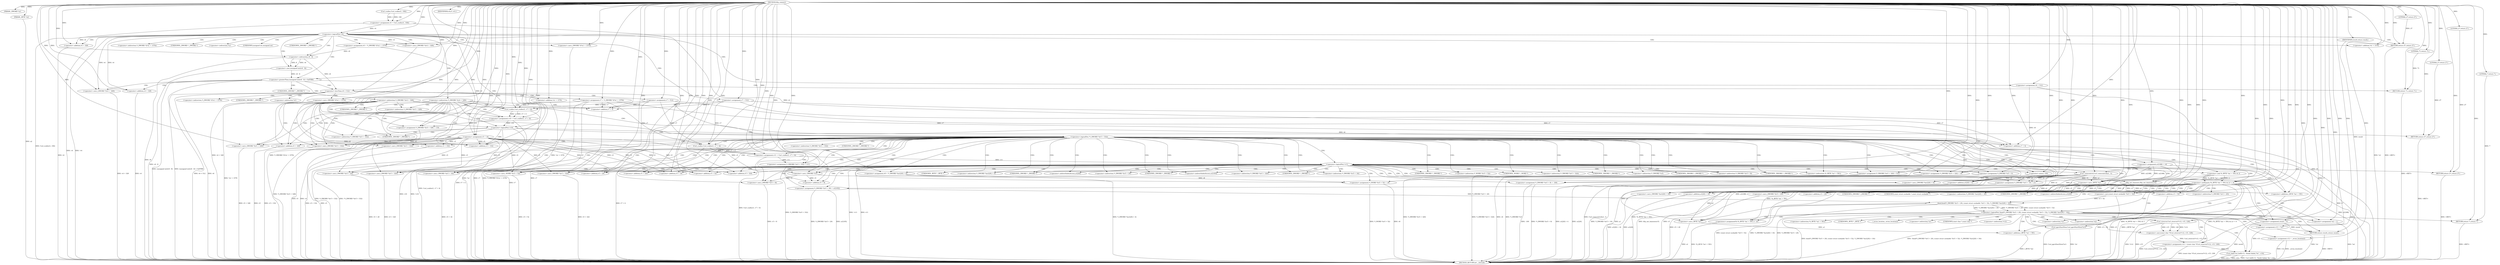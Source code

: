 digraph tftp_connect {  
"1000113" [label = "(METHOD,tftp_connect)" ]
"1000411" [label = "(METHOD_RETURN,int __fastcall)" ]
"1000114" [label = "(PARAM,_DWORD *a1)" ]
"1000115" [label = "(PARAM,_BYTE *a2)" ]
"1000129" [label = "(<operator>.assignment,v4 = Curl_ccalloc(1, 336))" ]
"1000131" [label = "(Curl_ccalloc,Curl_ccalloc(1, 336))" ]
"1000134" [label = "(<operator>.assignment,a1[188] = v4)" ]
"1000140" [label = "(<operator>.logicalNot,!v4)" ]
"1000142" [label = "(RETURN,return 27;,return 27;)" ]
"1000143" [label = "(LITERAL,27,return 27;)" ]
"1000144" [label = "(<operator>.assignment,v5 = v4)" ]
"1000147" [label = "(<operator>.assignment,v6 = *(_DWORD *)(*a1 + 1576))" ]
"1000150" [label = "(<operator>.cast,(_DWORD *)(*a1 + 1576))" ]
"1000152" [label = "(<operator>.addition,*a1 + 1576)" ]
"1000157" [label = "(IDENTIFIER,v6,if ( v6 ))" ]
"1000160" [label = "(<operator>.greaterThan,(unsigned int)(v6 - 8) > 0xFFB0)" ]
"1000161" [label = "(<operator>.cast,(unsigned int)(v6 - 8))" ]
"1000163" [label = "(<operator>.subtraction,v6 - 8)" ]
"1000167" [label = "(RETURN,return 71;,return 71;)" ]
"1000168" [label = "(LITERAL,71,return 71;)" ]
"1000170" [label = "(<operator>.lessThan,v6 < 512)" ]
"1000173" [label = "(<operator>.assignment,v7 = 512)" ]
"1000177" [label = "(<operator>.assignment,v7 = *(_DWORD *)(*a1 + 1576))" ]
"1000180" [label = "(<operator>.cast,(_DWORD *)(*a1 + 1576))" ]
"1000182" [label = "(<operator>.addition,*a1 + 1576)" ]
"1000188" [label = "(<operator>.cast,(_DWORD *)(v4 + 328))" ]
"1000190" [label = "(<operator>.addition,v4 + 328)" ]
"1000196" [label = "(<operator>.assignment,v6 = 512)" ]
"1000199" [label = "(<operator>.assignment,v7 = 512)" ]
"1000204" [label = "(<operator>.cast,(_DWORD *)(v4 + 328))" ]
"1000206" [label = "(<operator>.addition,v4 + 328)" ]
"1000210" [label = "(<operator>.assignment,v10 = Curl_ccalloc(1, v7 + 4))" ]
"1000212" [label = "(Curl_ccalloc,Curl_ccalloc(1, v7 + 4))" ]
"1000214" [label = "(<operator>.addition,v7 + 4)" ]
"1000217" [label = "(<operator>.assignment,*(_DWORD *)(v5 + 328) = v10)" ]
"1000219" [label = "(<operator>.cast,(_DWORD *)(v5 + 328))" ]
"1000221" [label = "(<operator>.addition,v5 + 328)" ]
"1000226" [label = "(<operator>.logicalNot,!v10)" ]
"1000228" [label = "(RETURN,return 27;,return 27;)" ]
"1000229" [label = "(LITERAL,27,return 27;)" ]
"1000232" [label = "(<operator>.logicalNot,!*(_DWORD *)(v5 + 332))" ]
"1000234" [label = "(<operator>.cast,(_DWORD *)(v5 + 332))" ]
"1000236" [label = "(<operator>.addition,v5 + 332)" ]
"1000240" [label = "(<operator>.assignment,v11 = Curl_ccalloc(1, v7 + 4))" ]
"1000242" [label = "(Curl_ccalloc,Curl_ccalloc(1, v7 + 4))" ]
"1000244" [label = "(<operator>.addition,v7 + 4)" ]
"1000247" [label = "(<operator>.assignment,*(_DWORD *)(v5 + 332) = v11)" ]
"1000249" [label = "(<operator>.cast,(_DWORD *)(v5 + 332))" ]
"1000251" [label = "(<operator>.addition,v5 + 332)" ]
"1000256" [label = "(<operator>.logicalNot,!v11)" ]
"1000258" [label = "(RETURN,return 27;,return 27;)" ]
"1000259" [label = "(LITERAL,27,return 27;)" ]
"1000260" [label = "(Curl_conncontrol,Curl_conncontrol(a1, 1))" ]
"1000263" [label = "(<operator>.assignment,v8 = *(_DWORD *)(a1[20] + 4))" ]
"1000266" [label = "(<operator>.cast,(_DWORD *)(a1[20] + 4))" ]
"1000268" [label = "(<operator>.addition,a1[20] + 4)" ]
"1000273" [label = "(<operator>.assignment,*(_DWORD *)(v5 + 20) = a1[105])" ]
"1000275" [label = "(<operator>.cast,(_DWORD *)(v5 + 20))" ]
"1000277" [label = "(<operator>.addition,v5 + 20)" ]
"1000283" [label = "(<operator>.assignment,*(_DWORD *)(v5 + 320) = 512)" ]
"1000285" [label = "(<operator>.cast,(_DWORD *)(v5 + 320))" ]
"1000287" [label = "(<operator>.addition,v5 + 320)" ]
"1000291" [label = "(<operator>.assignment,*(_DWORD *)(v5 + 16) = a1)" ]
"1000293" [label = "(<operator>.cast,(_DWORD *)(v5 + 16))" ]
"1000295" [label = "(<operator>.addition,v5 + 16)" ]
"1000299" [label = "(<operator>.assignment,*(_WORD *)(v5 + 52) = v8)" ]
"1000301" [label = "(<operator>.cast,(_WORD *)(v5 + 52))" ]
"1000303" [label = "(<operator>.addition,v5 + 52)" ]
"1000307" [label = "(<operator>.assignment,*(_DWORD *)(v5 + 324) = v6)" ]
"1000309" [label = "(<operator>.cast,(_DWORD *)(v5 + 324))" ]
"1000311" [label = "(<operator>.addition,v5 + 324)" ]
"1000315" [label = "(<operator>.assignment,*(_DWORD *)v5 = 0)" ]
"1000317" [label = "(<operator>.cast,(_DWORD *)v5)" ]
"1000321" [label = "(<operator>.assignment,*(_DWORD *)(v5 + 8) = -100)" ]
"1000323" [label = "(<operator>.cast,(_DWORD *)(v5 + 8))" ]
"1000325" [label = "(<operator>.addition,v5 + 8)" ]
"1000328" [label = "(<operator>.minus,-100)" ]
"1000330" [label = "(tftp_set_timeouts,tftp_set_timeouts(v5))" ]
"1000333" [label = "(<operator>.notEquals,(*((_BYTE *)a1 + 591) & 2) != 0)" ]
"1000334" [label = "(<operator>.and,*((_BYTE *)a1 + 591) & 2)" ]
"1000336" [label = "(<operator>.addition,(_BYTE *)a1 + 591)" ]
"1000337" [label = "(<operator>.cast,(_BYTE *)a1)" ]
"1000345" [label = "(Curl_pgrsStartNow,Curl_pgrsStartNow(*a1))" ]
"1000348" [label = "(<operator>.assignment,result = 0)" ]
"1000351" [label = "(<operator>.assignment,*a2 = 1)" ]
"1000355" [label = "(RETURN,return result;,return result;)" ]
"1000356" [label = "(IDENTIFIER,result,return result;)" ]
"1000358" [label = "(<operator>.logicalNot,!bind(*(_DWORD *)(v5 + 20), (const struct sockaddr *)(v5 + 52), *(_DWORD *)(a1[20] + 16)))" ]
"1000359" [label = "(bind,bind(*(_DWORD *)(v5 + 20), (const struct sockaddr *)(v5 + 52), *(_DWORD *)(a1[20] + 16)))" ]
"1000361" [label = "(<operator>.cast,(_DWORD *)(v5 + 20))" ]
"1000363" [label = "(<operator>.addition,v5 + 20)" ]
"1000366" [label = "(<operator>.cast,(const struct sockaddr *)(v5 + 52))" ]
"1000368" [label = "(<operator>.addition,v5 + 52)" ]
"1000372" [label = "(<operator>.cast,(_DWORD *)(a1[20] + 16))" ]
"1000374" [label = "(<operator>.addition,a1[20] + 16)" ]
"1000380" [label = "(<operators>.assignmentOr,*((_BYTE *)a1 + 591) |= 2u)" ]
"1000382" [label = "(<operator>.addition,(_BYTE *)a1 + 591)" ]
"1000383" [label = "(<operator>.cast,(_BYTE *)a1)" ]
"1000389" [label = "(<operator>.assignment,v12 = _errno_location())" ]
"1000392" [label = "(<operator>.assignment,v13 = *a1)" ]
"1000396" [label = "(<operator>.assignment,v14 = (const char *)Curl_strerror(*v12, v15, 128))" ]
"1000398" [label = "(<operator>.cast,(const char *)Curl_strerror(*v12, v15, 128))" ]
"1000400" [label = "(Curl_strerror,Curl_strerror(*v12, v15, 128))" ]
"1000405" [label = "(Curl_failf,Curl_failf(v13, \"bind() failed; %s\", v14))" ]
"1000409" [label = "(RETURN,return 7;,return 7;)" ]
"1000410" [label = "(LITERAL,7,return 7;)" ]
"1000149" [label = "(<operator>.indirection,*(_DWORD *)(*a1 + 1576))" ]
"1000151" [label = "(UNKNOWN,_DWORD *,_DWORD *)" ]
"1000153" [label = "(<operator>.indirection,*a1)" ]
"1000162" [label = "(UNKNOWN,unsigned int,unsigned int)" ]
"1000179" [label = "(<operator>.indirection,*(_DWORD *)(*a1 + 1576))" ]
"1000181" [label = "(UNKNOWN,_DWORD *,_DWORD *)" ]
"1000183" [label = "(<operator>.indirection,*a1)" ]
"1000187" [label = "(<operator>.indirection,*(_DWORD *)(v4 + 328))" ]
"1000189" [label = "(UNKNOWN,_DWORD *,_DWORD *)" ]
"1000203" [label = "(<operator>.indirection,*(_DWORD *)(v4 + 328))" ]
"1000205" [label = "(UNKNOWN,_DWORD *,_DWORD *)" ]
"1000218" [label = "(<operator>.indirection,*(_DWORD *)(v5 + 328))" ]
"1000220" [label = "(UNKNOWN,_DWORD *,_DWORD *)" ]
"1000233" [label = "(<operator>.indirection,*(_DWORD *)(v5 + 332))" ]
"1000235" [label = "(UNKNOWN,_DWORD *,_DWORD *)" ]
"1000248" [label = "(<operator>.indirection,*(_DWORD *)(v5 + 332))" ]
"1000250" [label = "(UNKNOWN,_DWORD *,_DWORD *)" ]
"1000265" [label = "(<operator>.indirection,*(_DWORD *)(a1[20] + 4))" ]
"1000267" [label = "(UNKNOWN,_DWORD *,_DWORD *)" ]
"1000269" [label = "(<operator>.indirectIndexAccess,a1[20])" ]
"1000274" [label = "(<operator>.indirection,*(_DWORD *)(v5 + 20))" ]
"1000276" [label = "(UNKNOWN,_DWORD *,_DWORD *)" ]
"1000280" [label = "(<operator>.indirectIndexAccess,a1[105])" ]
"1000284" [label = "(<operator>.indirection,*(_DWORD *)(v5 + 320))" ]
"1000286" [label = "(UNKNOWN,_DWORD *,_DWORD *)" ]
"1000292" [label = "(<operator>.indirection,*(_DWORD *)(v5 + 16))" ]
"1000294" [label = "(UNKNOWN,_DWORD *,_DWORD *)" ]
"1000300" [label = "(<operator>.indirection,*(_WORD *)(v5 + 52))" ]
"1000302" [label = "(UNKNOWN,_WORD *,_WORD *)" ]
"1000308" [label = "(<operator>.indirection,*(_DWORD *)(v5 + 324))" ]
"1000310" [label = "(UNKNOWN,_DWORD *,_DWORD *)" ]
"1000316" [label = "(<operator>.indirection,*(_DWORD *)v5)" ]
"1000318" [label = "(UNKNOWN,_DWORD *,_DWORD *)" ]
"1000322" [label = "(<operator>.indirection,*(_DWORD *)(v5 + 8))" ]
"1000324" [label = "(UNKNOWN,_DWORD *,_DWORD *)" ]
"1000335" [label = "(<operator>.indirection,*((_BYTE *)a1 + 591))" ]
"1000338" [label = "(UNKNOWN,_BYTE *,_BYTE *)" ]
"1000346" [label = "(<operator>.indirection,*a1)" ]
"1000352" [label = "(<operator>.indirection,*a2)" ]
"1000360" [label = "(<operator>.indirection,*(_DWORD *)(v5 + 20))" ]
"1000362" [label = "(UNKNOWN,_DWORD *,_DWORD *)" ]
"1000367" [label = "(UNKNOWN,const struct sockaddr *,const struct sockaddr *)" ]
"1000371" [label = "(<operator>.indirection,*(_DWORD *)(a1[20] + 16))" ]
"1000373" [label = "(UNKNOWN,_DWORD *,_DWORD *)" ]
"1000375" [label = "(<operator>.indirectIndexAccess,a1[20])" ]
"1000381" [label = "(<operator>.indirection,*((_BYTE *)a1 + 591))" ]
"1000384" [label = "(UNKNOWN,_BYTE *,_BYTE *)" ]
"1000391" [label = "(_errno_location,_errno_location())" ]
"1000394" [label = "(<operator>.indirection,*a1)" ]
"1000399" [label = "(UNKNOWN,const char *,const char *)" ]
"1000401" [label = "(<operator>.indirection,*v12)" ]
  "1000167" -> "1000411"  [ label = "DDG: <RET>"] 
  "1000409" -> "1000411"  [ label = "DDG: <RET>"] 
  "1000142" -> "1000411"  [ label = "DDG: <RET>"] 
  "1000355" -> "1000411"  [ label = "DDG: <RET>"] 
  "1000258" -> "1000411"  [ label = "DDG: <RET>"] 
  "1000228" -> "1000411"  [ label = "DDG: <RET>"] 
  "1000196" -> "1000411"  [ label = "DDG: v6"] 
  "1000210" -> "1000411"  [ label = "DDG: Curl_ccalloc(1, v7 + 4)"] 
  "1000260" -> "1000411"  [ label = "DDG: Curl_conncontrol(a1, 1)"] 
  "1000163" -> "1000411"  [ label = "DDG: v6"] 
  "1000160" -> "1000411"  [ label = "DDG: (unsigned int)(v6 - 8)"] 
  "1000217" -> "1000411"  [ label = "DDG: *(_DWORD *)(v5 + 328)"] 
  "1000372" -> "1000411"  [ label = "DDG: a1[20] + 16"] 
  "1000392" -> "1000411"  [ label = "DDG: *a1"] 
  "1000199" -> "1000411"  [ label = "DDG: v7"] 
  "1000293" -> "1000411"  [ label = "DDG: v5 + 16"] 
  "1000190" -> "1000411"  [ label = "DDG: v4"] 
  "1000315" -> "1000411"  [ label = "DDG: *(_DWORD *)v5"] 
  "1000334" -> "1000411"  [ label = "DDG: *((_BYTE *)a1 + 591)"] 
  "1000321" -> "1000411"  [ label = "DDG: *(_DWORD *)(v5 + 8)"] 
  "1000161" -> "1000411"  [ label = "DDG: v6 - 8"] 
  "1000351" -> "1000411"  [ label = "DDG: *a2"] 
  "1000323" -> "1000411"  [ label = "DDG: v5 + 8"] 
  "1000242" -> "1000411"  [ label = "DDG: v7 + 4"] 
  "1000330" -> "1000411"  [ label = "DDG: tftp_set_timeouts(v5)"] 
  "1000173" -> "1000411"  [ label = "DDG: v7"] 
  "1000268" -> "1000411"  [ label = "DDG: a1[20]"] 
  "1000232" -> "1000411"  [ label = "DDG: *(_DWORD *)(v5 + 332)"] 
  "1000336" -> "1000411"  [ label = "DDG: (_BYTE *)a1"] 
  "1000263" -> "1000411"  [ label = "DDG: *(_DWORD *)(a1[20] + 4)"] 
  "1000307" -> "1000411"  [ label = "DDG: *(_DWORD *)(v5 + 324)"] 
  "1000177" -> "1000411"  [ label = "DDG: v7"] 
  "1000333" -> "1000411"  [ label = "DDG: *((_BYTE *)a1 + 591) & 2"] 
  "1000400" -> "1000411"  [ label = "DDG: *v12"] 
  "1000368" -> "1000411"  [ label = "DDG: v5"] 
  "1000219" -> "1000411"  [ label = "DDG: v5 + 328"] 
  "1000150" -> "1000411"  [ label = "DDG: *a1 + 1576"] 
  "1000405" -> "1000411"  [ label = "DDG: v13"] 
  "1000256" -> "1000411"  [ label = "DDG: !v11"] 
  "1000273" -> "1000411"  [ label = "DDG: *(_DWORD *)(v5 + 20)"] 
  "1000389" -> "1000411"  [ label = "DDG: _errno_location()"] 
  "1000212" -> "1000411"  [ label = "DDG: v7 + 4"] 
  "1000398" -> "1000411"  [ label = "DDG: Curl_strerror(*v12, v15, 128)"] 
  "1000226" -> "1000411"  [ label = "DDG: !v10"] 
  "1000366" -> "1000411"  [ label = "DDG: v5 + 52"] 
  "1000266" -> "1000411"  [ label = "DDG: a1[20] + 4"] 
  "1000182" -> "1000411"  [ label = "DDG: *a1"] 
  "1000226" -> "1000411"  [ label = "DDG: v10"] 
  "1000152" -> "1000411"  [ label = "DDG: *a1"] 
  "1000291" -> "1000411"  [ label = "DDG: *(_DWORD *)(v5 + 16)"] 
  "1000147" -> "1000411"  [ label = "DDG: *(_DWORD *)(*a1 + 1576)"] 
  "1000345" -> "1000411"  [ label = "DDG: Curl_pgrsStartNow(*a1)"] 
  "1000180" -> "1000411"  [ label = "DDG: *a1 + 1576"] 
  "1000234" -> "1000411"  [ label = "DDG: v5 + 332"] 
  "1000188" -> "1000411"  [ label = "DDG: v4 + 328"] 
  "1000214" -> "1000411"  [ label = "DDG: v7"] 
  "1000383" -> "1000411"  [ label = "DDG: a1"] 
  "1000400" -> "1000411"  [ label = "DDG: v15"] 
  "1000275" -> "1000411"  [ label = "DDG: v5 + 20"] 
  "1000115" -> "1000411"  [ label = "DDG: a2"] 
  "1000345" -> "1000411"  [ label = "DDG: *a1"] 
  "1000232" -> "1000411"  [ label = "DDG: !*(_DWORD *)(v5 + 332)"] 
  "1000206" -> "1000411"  [ label = "DDG: v4"] 
  "1000358" -> "1000411"  [ label = "DDG: bind(*(_DWORD *)(v5 + 20), (const struct sockaddr *)(v5 + 52), *(_DWORD *)(a1[20] + 16))"] 
  "1000221" -> "1000411"  [ label = "DDG: v5"] 
  "1000129" -> "1000411"  [ label = "DDG: Curl_ccalloc(1, 336)"] 
  "1000307" -> "1000411"  [ label = "DDG: v6"] 
  "1000247" -> "1000411"  [ label = "DDG: *(_DWORD *)(v5 + 332)"] 
  "1000251" -> "1000411"  [ label = "DDG: v5"] 
  "1000170" -> "1000411"  [ label = "DDG: v6 < 512"] 
  "1000301" -> "1000411"  [ label = "DDG: v5 + 52"] 
  "1000359" -> "1000411"  [ label = "DDG: (const struct sockaddr *)(v5 + 52)"] 
  "1000309" -> "1000411"  [ label = "DDG: v5 + 324"] 
  "1000285" -> "1000411"  [ label = "DDG: v5 + 320"] 
  "1000348" -> "1000411"  [ label = "DDG: result"] 
  "1000405" -> "1000411"  [ label = "DDG: v14"] 
  "1000256" -> "1000411"  [ label = "DDG: v11"] 
  "1000170" -> "1000411"  [ label = "DDG: v6"] 
  "1000140" -> "1000411"  [ label = "DDG: v4"] 
  "1000396" -> "1000411"  [ label = "DDG: (const char *)Curl_strerror(*v12, v15, 128)"] 
  "1000134" -> "1000411"  [ label = "DDG: a1[188]"] 
  "1000273" -> "1000411"  [ label = "DDG: a1[105]"] 
  "1000299" -> "1000411"  [ label = "DDG: v8"] 
  "1000204" -> "1000411"  [ label = "DDG: v4 + 328"] 
  "1000321" -> "1000411"  [ label = "DDG: -100"] 
  "1000299" -> "1000411"  [ label = "DDG: *(_WORD *)(v5 + 52)"] 
  "1000240" -> "1000411"  [ label = "DDG: Curl_ccalloc(1, v7 + 4)"] 
  "1000337" -> "1000411"  [ label = "DDG: a1"] 
  "1000177" -> "1000411"  [ label = "DDG: *(_DWORD *)(*a1 + 1576)"] 
  "1000374" -> "1000411"  [ label = "DDG: a1[20]"] 
  "1000140" -> "1000411"  [ label = "DDG: !v4"] 
  "1000361" -> "1000411"  [ label = "DDG: v5 + 20"] 
  "1000144" -> "1000411"  [ label = "DDG: v5"] 
  "1000382" -> "1000411"  [ label = "DDG: (_BYTE *)a1"] 
  "1000283" -> "1000411"  [ label = "DDG: *(_DWORD *)(v5 + 320)"] 
  "1000405" -> "1000411"  [ label = "DDG: Curl_failf(v13, \"bind() failed; %s\", v14)"] 
  "1000160" -> "1000411"  [ label = "DDG: (unsigned int)(v6 - 8) > 0xFFB0"] 
  "1000359" -> "1000411"  [ label = "DDG: *(_DWORD *)(a1[20] + 16)"] 
  "1000244" -> "1000411"  [ label = "DDG: v7"] 
  "1000144" -> "1000411"  [ label = "DDG: v4"] 
  "1000380" -> "1000411"  [ label = "DDG: *((_BYTE *)a1 + 591)"] 
  "1000358" -> "1000411"  [ label = "DDG: !bind(*(_DWORD *)(v5 + 20), (const struct sockaddr *)(v5 + 52), *(_DWORD *)(a1[20] + 16))"] 
  "1000389" -> "1000411"  [ label = "DDG: v12"] 
  "1000249" -> "1000411"  [ label = "DDG: v5 + 332"] 
  "1000333" -> "1000411"  [ label = "DDG: (*((_BYTE *)a1 + 591) & 2) != 0"] 
  "1000359" -> "1000411"  [ label = "DDG: *(_DWORD *)(v5 + 20)"] 
  "1000330" -> "1000411"  [ label = "DDG: v5"] 
  "1000113" -> "1000114"  [ label = "DDG: "] 
  "1000113" -> "1000115"  [ label = "DDG: "] 
  "1000131" -> "1000129"  [ label = "DDG: 1"] 
  "1000131" -> "1000129"  [ label = "DDG: 336"] 
  "1000113" -> "1000129"  [ label = "DDG: "] 
  "1000113" -> "1000131"  [ label = "DDG: "] 
  "1000129" -> "1000134"  [ label = "DDG: v4"] 
  "1000113" -> "1000134"  [ label = "DDG: "] 
  "1000113" -> "1000140"  [ label = "DDG: "] 
  "1000129" -> "1000140"  [ label = "DDG: v4"] 
  "1000143" -> "1000142"  [ label = "DDG: 27"] 
  "1000113" -> "1000142"  [ label = "DDG: "] 
  "1000113" -> "1000143"  [ label = "DDG: "] 
  "1000140" -> "1000144"  [ label = "DDG: v4"] 
  "1000113" -> "1000144"  [ label = "DDG: "] 
  "1000113" -> "1000147"  [ label = "DDG: "] 
  "1000113" -> "1000150"  [ label = "DDG: "] 
  "1000113" -> "1000152"  [ label = "DDG: "] 
  "1000113" -> "1000157"  [ label = "DDG: "] 
  "1000161" -> "1000160"  [ label = "DDG: v6 - 8"] 
  "1000163" -> "1000161"  [ label = "DDG: v6"] 
  "1000163" -> "1000161"  [ label = "DDG: 8"] 
  "1000147" -> "1000163"  [ label = "DDG: v6"] 
  "1000113" -> "1000163"  [ label = "DDG: "] 
  "1000113" -> "1000160"  [ label = "DDG: "] 
  "1000168" -> "1000167"  [ label = "DDG: 71"] 
  "1000113" -> "1000167"  [ label = "DDG: "] 
  "1000113" -> "1000168"  [ label = "DDG: "] 
  "1000163" -> "1000170"  [ label = "DDG: v6"] 
  "1000113" -> "1000170"  [ label = "DDG: "] 
  "1000113" -> "1000173"  [ label = "DDG: "] 
  "1000113" -> "1000177"  [ label = "DDG: "] 
  "1000113" -> "1000180"  [ label = "DDG: "] 
  "1000113" -> "1000182"  [ label = "DDG: "] 
  "1000113" -> "1000188"  [ label = "DDG: "] 
  "1000140" -> "1000188"  [ label = "DDG: v4"] 
  "1000113" -> "1000190"  [ label = "DDG: "] 
  "1000140" -> "1000190"  [ label = "DDG: v4"] 
  "1000113" -> "1000196"  [ label = "DDG: "] 
  "1000113" -> "1000199"  [ label = "DDG: "] 
  "1000113" -> "1000204"  [ label = "DDG: "] 
  "1000140" -> "1000204"  [ label = "DDG: v4"] 
  "1000113" -> "1000206"  [ label = "DDG: "] 
  "1000140" -> "1000206"  [ label = "DDG: v4"] 
  "1000212" -> "1000210"  [ label = "DDG: 1"] 
  "1000212" -> "1000210"  [ label = "DDG: v7 + 4"] 
  "1000113" -> "1000210"  [ label = "DDG: "] 
  "1000113" -> "1000212"  [ label = "DDG: "] 
  "1000199" -> "1000212"  [ label = "DDG: v7"] 
  "1000173" -> "1000212"  [ label = "DDG: v7"] 
  "1000177" -> "1000212"  [ label = "DDG: v7"] 
  "1000199" -> "1000214"  [ label = "DDG: v7"] 
  "1000173" -> "1000214"  [ label = "DDG: v7"] 
  "1000177" -> "1000214"  [ label = "DDG: v7"] 
  "1000113" -> "1000214"  [ label = "DDG: "] 
  "1000210" -> "1000217"  [ label = "DDG: v10"] 
  "1000113" -> "1000217"  [ label = "DDG: "] 
  "1000144" -> "1000219"  [ label = "DDG: v5"] 
  "1000113" -> "1000219"  [ label = "DDG: "] 
  "1000144" -> "1000221"  [ label = "DDG: v5"] 
  "1000113" -> "1000221"  [ label = "DDG: "] 
  "1000113" -> "1000226"  [ label = "DDG: "] 
  "1000210" -> "1000226"  [ label = "DDG: v10"] 
  "1000229" -> "1000228"  [ label = "DDG: 27"] 
  "1000113" -> "1000228"  [ label = "DDG: "] 
  "1000113" -> "1000229"  [ label = "DDG: "] 
  "1000144" -> "1000234"  [ label = "DDG: v5"] 
  "1000113" -> "1000234"  [ label = "DDG: "] 
  "1000144" -> "1000236"  [ label = "DDG: v5"] 
  "1000113" -> "1000236"  [ label = "DDG: "] 
  "1000242" -> "1000240"  [ label = "DDG: 1"] 
  "1000242" -> "1000240"  [ label = "DDG: v7 + 4"] 
  "1000113" -> "1000240"  [ label = "DDG: "] 
  "1000113" -> "1000242"  [ label = "DDG: "] 
  "1000199" -> "1000242"  [ label = "DDG: v7"] 
  "1000173" -> "1000242"  [ label = "DDG: v7"] 
  "1000177" -> "1000242"  [ label = "DDG: v7"] 
  "1000199" -> "1000244"  [ label = "DDG: v7"] 
  "1000173" -> "1000244"  [ label = "DDG: v7"] 
  "1000177" -> "1000244"  [ label = "DDG: v7"] 
  "1000113" -> "1000244"  [ label = "DDG: "] 
  "1000240" -> "1000247"  [ label = "DDG: v11"] 
  "1000113" -> "1000247"  [ label = "DDG: "] 
  "1000113" -> "1000249"  [ label = "DDG: "] 
  "1000144" -> "1000249"  [ label = "DDG: v5"] 
  "1000113" -> "1000251"  [ label = "DDG: "] 
  "1000144" -> "1000251"  [ label = "DDG: v5"] 
  "1000113" -> "1000256"  [ label = "DDG: "] 
  "1000240" -> "1000256"  [ label = "DDG: v11"] 
  "1000259" -> "1000258"  [ label = "DDG: 27"] 
  "1000113" -> "1000258"  [ label = "DDG: "] 
  "1000113" -> "1000259"  [ label = "DDG: "] 
  "1000134" -> "1000260"  [ label = "DDG: a1[188]"] 
  "1000113" -> "1000260"  [ label = "DDG: "] 
  "1000113" -> "1000263"  [ label = "DDG: "] 
  "1000260" -> "1000266"  [ label = "DDG: a1"] 
  "1000113" -> "1000266"  [ label = "DDG: "] 
  "1000260" -> "1000268"  [ label = "DDG: a1"] 
  "1000113" -> "1000268"  [ label = "DDG: "] 
  "1000260" -> "1000273"  [ label = "DDG: a1"] 
  "1000113" -> "1000275"  [ label = "DDG: "] 
  "1000144" -> "1000275"  [ label = "DDG: v5"] 
  "1000113" -> "1000277"  [ label = "DDG: "] 
  "1000144" -> "1000277"  [ label = "DDG: v5"] 
  "1000113" -> "1000283"  [ label = "DDG: "] 
  "1000113" -> "1000285"  [ label = "DDG: "] 
  "1000144" -> "1000285"  [ label = "DDG: v5"] 
  "1000113" -> "1000287"  [ label = "DDG: "] 
  "1000144" -> "1000287"  [ label = "DDG: v5"] 
  "1000260" -> "1000291"  [ label = "DDG: a1"] 
  "1000134" -> "1000291"  [ label = "DDG: a1[188]"] 
  "1000113" -> "1000291"  [ label = "DDG: "] 
  "1000113" -> "1000293"  [ label = "DDG: "] 
  "1000144" -> "1000293"  [ label = "DDG: v5"] 
  "1000113" -> "1000295"  [ label = "DDG: "] 
  "1000144" -> "1000295"  [ label = "DDG: v5"] 
  "1000263" -> "1000299"  [ label = "DDG: v8"] 
  "1000113" -> "1000299"  [ label = "DDG: "] 
  "1000113" -> "1000301"  [ label = "DDG: "] 
  "1000144" -> "1000301"  [ label = "DDG: v5"] 
  "1000113" -> "1000303"  [ label = "DDG: "] 
  "1000144" -> "1000303"  [ label = "DDG: v5"] 
  "1000170" -> "1000307"  [ label = "DDG: v6"] 
  "1000196" -> "1000307"  [ label = "DDG: v6"] 
  "1000113" -> "1000307"  [ label = "DDG: "] 
  "1000113" -> "1000309"  [ label = "DDG: "] 
  "1000144" -> "1000309"  [ label = "DDG: v5"] 
  "1000113" -> "1000311"  [ label = "DDG: "] 
  "1000144" -> "1000311"  [ label = "DDG: v5"] 
  "1000113" -> "1000315"  [ label = "DDG: "] 
  "1000113" -> "1000317"  [ label = "DDG: "] 
  "1000144" -> "1000317"  [ label = "DDG: v5"] 
  "1000328" -> "1000321"  [ label = "DDG: 100"] 
  "1000317" -> "1000323"  [ label = "DDG: v5"] 
  "1000113" -> "1000323"  [ label = "DDG: "] 
  "1000317" -> "1000325"  [ label = "DDG: v5"] 
  "1000113" -> "1000325"  [ label = "DDG: "] 
  "1000113" -> "1000328"  [ label = "DDG: "] 
  "1000113" -> "1000330"  [ label = "DDG: "] 
  "1000317" -> "1000330"  [ label = "DDG: v5"] 
  "1000334" -> "1000333"  [ label = "DDG: *((_BYTE *)a1 + 591)"] 
  "1000334" -> "1000333"  [ label = "DDG: 2"] 
  "1000337" -> "1000336"  [ label = "DDG: a1"] 
  "1000134" -> "1000337"  [ label = "DDG: a1[188]"] 
  "1000113" -> "1000337"  [ label = "DDG: "] 
  "1000260" -> "1000337"  [ label = "DDG: a1"] 
  "1000113" -> "1000336"  [ label = "DDG: "] 
  "1000113" -> "1000334"  [ label = "DDG: "] 
  "1000113" -> "1000333"  [ label = "DDG: "] 
  "1000113" -> "1000348"  [ label = "DDG: "] 
  "1000113" -> "1000351"  [ label = "DDG: "] 
  "1000356" -> "1000355"  [ label = "DDG: result"] 
  "1000348" -> "1000355"  [ label = "DDG: result"] 
  "1000113" -> "1000356"  [ label = "DDG: "] 
  "1000359" -> "1000358"  [ label = "DDG: *(_DWORD *)(v5 + 20)"] 
  "1000359" -> "1000358"  [ label = "DDG: (const struct sockaddr *)(v5 + 52)"] 
  "1000359" -> "1000358"  [ label = "DDG: *(_DWORD *)(a1[20] + 16)"] 
  "1000273" -> "1000359"  [ label = "DDG: *(_DWORD *)(v5 + 20)"] 
  "1000330" -> "1000361"  [ label = "DDG: v5"] 
  "1000113" -> "1000361"  [ label = "DDG: "] 
  "1000330" -> "1000363"  [ label = "DDG: v5"] 
  "1000113" -> "1000363"  [ label = "DDG: "] 
  "1000366" -> "1000359"  [ label = "DDG: v5 + 52"] 
  "1000113" -> "1000366"  [ label = "DDG: "] 
  "1000330" -> "1000366"  [ label = "DDG: v5"] 
  "1000113" -> "1000368"  [ label = "DDG: "] 
  "1000330" -> "1000368"  [ label = "DDG: v5"] 
  "1000337" -> "1000372"  [ label = "DDG: a1"] 
  "1000260" -> "1000372"  [ label = "DDG: a1"] 
  "1000113" -> "1000372"  [ label = "DDG: "] 
  "1000337" -> "1000374"  [ label = "DDG: a1"] 
  "1000260" -> "1000374"  [ label = "DDG: a1"] 
  "1000113" -> "1000374"  [ label = "DDG: "] 
  "1000113" -> "1000380"  [ label = "DDG: "] 
  "1000334" -> "1000380"  [ label = "DDG: *((_BYTE *)a1 + 591)"] 
  "1000383" -> "1000382"  [ label = "DDG: a1"] 
  "1000134" -> "1000383"  [ label = "DDG: a1[188]"] 
  "1000337" -> "1000383"  [ label = "DDG: a1"] 
  "1000113" -> "1000383"  [ label = "DDG: "] 
  "1000260" -> "1000383"  [ label = "DDG: a1"] 
  "1000113" -> "1000382"  [ label = "DDG: "] 
  "1000113" -> "1000389"  [ label = "DDG: "] 
  "1000113" -> "1000392"  [ label = "DDG: "] 
  "1000398" -> "1000396"  [ label = "DDG: Curl_strerror(*v12, v15, 128)"] 
  "1000113" -> "1000396"  [ label = "DDG: "] 
  "1000400" -> "1000398"  [ label = "DDG: *v12"] 
  "1000400" -> "1000398"  [ label = "DDG: v15"] 
  "1000400" -> "1000398"  [ label = "DDG: 128"] 
  "1000113" -> "1000400"  [ label = "DDG: "] 
  "1000392" -> "1000405"  [ label = "DDG: v13"] 
  "1000113" -> "1000405"  [ label = "DDG: "] 
  "1000396" -> "1000405"  [ label = "DDG: v14"] 
  "1000410" -> "1000409"  [ label = "DDG: 7"] 
  "1000113" -> "1000409"  [ label = "DDG: "] 
  "1000113" -> "1000410"  [ label = "DDG: "] 
  "1000140" -> "1000144"  [ label = "CDG: "] 
  "1000140" -> "1000142"  [ label = "CDG: "] 
  "1000140" -> "1000153"  [ label = "CDG: "] 
  "1000140" -> "1000152"  [ label = "CDG: "] 
  "1000140" -> "1000151"  [ label = "CDG: "] 
  "1000140" -> "1000150"  [ label = "CDG: "] 
  "1000140" -> "1000149"  [ label = "CDG: "] 
  "1000140" -> "1000147"  [ label = "CDG: "] 
  "1000140" -> "1000160"  [ label = "CDG: "] 
  "1000140" -> "1000163"  [ label = "CDG: "] 
  "1000140" -> "1000162"  [ label = "CDG: "] 
  "1000140" -> "1000161"  [ label = "CDG: "] 
  "1000140" -> "1000206"  [ label = "CDG: "] 
  "1000140" -> "1000205"  [ label = "CDG: "] 
  "1000140" -> "1000204"  [ label = "CDG: "] 
  "1000140" -> "1000203"  [ label = "CDG: "] 
  "1000140" -> "1000199"  [ label = "CDG: "] 
  "1000140" -> "1000196"  [ label = "CDG: "] 
  "1000160" -> "1000170"  [ label = "CDG: "] 
  "1000160" -> "1000167"  [ label = "CDG: "] 
  "1000160" -> "1000190"  [ label = "CDG: "] 
  "1000160" -> "1000189"  [ label = "CDG: "] 
  "1000160" -> "1000188"  [ label = "CDG: "] 
  "1000160" -> "1000187"  [ label = "CDG: "] 
  "1000170" -> "1000173"  [ label = "CDG: "] 
  "1000170" -> "1000183"  [ label = "CDG: "] 
  "1000170" -> "1000182"  [ label = "CDG: "] 
  "1000170" -> "1000181"  [ label = "CDG: "] 
  "1000170" -> "1000180"  [ label = "CDG: "] 
  "1000170" -> "1000179"  [ label = "CDG: "] 
  "1000170" -> "1000177"  [ label = "CDG: "] 
  "1000187" -> "1000221"  [ label = "CDG: "] 
  "1000187" -> "1000220"  [ label = "CDG: "] 
  "1000187" -> "1000219"  [ label = "CDG: "] 
  "1000187" -> "1000218"  [ label = "CDG: "] 
  "1000187" -> "1000217"  [ label = "CDG: "] 
  "1000187" -> "1000214"  [ label = "CDG: "] 
  "1000187" -> "1000212"  [ label = "CDG: "] 
  "1000187" -> "1000210"  [ label = "CDG: "] 
  "1000187" -> "1000236"  [ label = "CDG: "] 
  "1000187" -> "1000235"  [ label = "CDG: "] 
  "1000187" -> "1000234"  [ label = "CDG: "] 
  "1000187" -> "1000233"  [ label = "CDG: "] 
  "1000187" -> "1000232"  [ label = "CDG: "] 
  "1000187" -> "1000226"  [ label = "CDG: "] 
  "1000203" -> "1000221"  [ label = "CDG: "] 
  "1000203" -> "1000220"  [ label = "CDG: "] 
  "1000203" -> "1000219"  [ label = "CDG: "] 
  "1000203" -> "1000218"  [ label = "CDG: "] 
  "1000203" -> "1000217"  [ label = "CDG: "] 
  "1000203" -> "1000214"  [ label = "CDG: "] 
  "1000203" -> "1000212"  [ label = "CDG: "] 
  "1000203" -> "1000210"  [ label = "CDG: "] 
  "1000203" -> "1000236"  [ label = "CDG: "] 
  "1000203" -> "1000235"  [ label = "CDG: "] 
  "1000203" -> "1000234"  [ label = "CDG: "] 
  "1000203" -> "1000233"  [ label = "CDG: "] 
  "1000203" -> "1000232"  [ label = "CDG: "] 
  "1000203" -> "1000226"  [ label = "CDG: "] 
  "1000226" -> "1000236"  [ label = "CDG: "] 
  "1000226" -> "1000235"  [ label = "CDG: "] 
  "1000226" -> "1000234"  [ label = "CDG: "] 
  "1000226" -> "1000233"  [ label = "CDG: "] 
  "1000226" -> "1000232"  [ label = "CDG: "] 
  "1000226" -> "1000228"  [ label = "CDG: "] 
  "1000232" -> "1000240"  [ label = "CDG: "] 
  "1000232" -> "1000256"  [ label = "CDG: "] 
  "1000232" -> "1000251"  [ label = "CDG: "] 
  "1000232" -> "1000250"  [ label = "CDG: "] 
  "1000232" -> "1000249"  [ label = "CDG: "] 
  "1000232" -> "1000248"  [ label = "CDG: "] 
  "1000232" -> "1000247"  [ label = "CDG: "] 
  "1000232" -> "1000244"  [ label = "CDG: "] 
  "1000232" -> "1000242"  [ label = "CDG: "] 
  "1000232" -> "1000269"  [ label = "CDG: "] 
  "1000232" -> "1000268"  [ label = "CDG: "] 
  "1000232" -> "1000267"  [ label = "CDG: "] 
  "1000232" -> "1000266"  [ label = "CDG: "] 
  "1000232" -> "1000265"  [ label = "CDG: "] 
  "1000232" -> "1000263"  [ label = "CDG: "] 
  "1000232" -> "1000260"  [ label = "CDG: "] 
  "1000232" -> "1000287"  [ label = "CDG: "] 
  "1000232" -> "1000286"  [ label = "CDG: "] 
  "1000232" -> "1000285"  [ label = "CDG: "] 
  "1000232" -> "1000284"  [ label = "CDG: "] 
  "1000232" -> "1000283"  [ label = "CDG: "] 
  "1000232" -> "1000280"  [ label = "CDG: "] 
  "1000232" -> "1000277"  [ label = "CDG: "] 
  "1000232" -> "1000276"  [ label = "CDG: "] 
  "1000232" -> "1000275"  [ label = "CDG: "] 
  "1000232" -> "1000274"  [ label = "CDG: "] 
  "1000232" -> "1000273"  [ label = "CDG: "] 
  "1000232" -> "1000303"  [ label = "CDG: "] 
  "1000232" -> "1000302"  [ label = "CDG: "] 
  "1000232" -> "1000301"  [ label = "CDG: "] 
  "1000232" -> "1000300"  [ label = "CDG: "] 
  "1000232" -> "1000299"  [ label = "CDG: "] 
  "1000232" -> "1000295"  [ label = "CDG: "] 
  "1000232" -> "1000294"  [ label = "CDG: "] 
  "1000232" -> "1000293"  [ label = "CDG: "] 
  "1000232" -> "1000292"  [ label = "CDG: "] 
  "1000232" -> "1000291"  [ label = "CDG: "] 
  "1000232" -> "1000318"  [ label = "CDG: "] 
  "1000232" -> "1000317"  [ label = "CDG: "] 
  "1000232" -> "1000316"  [ label = "CDG: "] 
  "1000232" -> "1000315"  [ label = "CDG: "] 
  "1000232" -> "1000311"  [ label = "CDG: "] 
  "1000232" -> "1000310"  [ label = "CDG: "] 
  "1000232" -> "1000309"  [ label = "CDG: "] 
  "1000232" -> "1000308"  [ label = "CDG: "] 
  "1000232" -> "1000307"  [ label = "CDG: "] 
  "1000232" -> "1000336"  [ label = "CDG: "] 
  "1000232" -> "1000335"  [ label = "CDG: "] 
  "1000232" -> "1000334"  [ label = "CDG: "] 
  "1000232" -> "1000333"  [ label = "CDG: "] 
  "1000232" -> "1000330"  [ label = "CDG: "] 
  "1000232" -> "1000328"  [ label = "CDG: "] 
  "1000232" -> "1000325"  [ label = "CDG: "] 
  "1000232" -> "1000324"  [ label = "CDG: "] 
  "1000232" -> "1000323"  [ label = "CDG: "] 
  "1000232" -> "1000322"  [ label = "CDG: "] 
  "1000232" -> "1000321"  [ label = "CDG: "] 
  "1000232" -> "1000338"  [ label = "CDG: "] 
  "1000232" -> "1000337"  [ label = "CDG: "] 
  "1000256" -> "1000269"  [ label = "CDG: "] 
  "1000256" -> "1000268"  [ label = "CDG: "] 
  "1000256" -> "1000267"  [ label = "CDG: "] 
  "1000256" -> "1000266"  [ label = "CDG: "] 
  "1000256" -> "1000265"  [ label = "CDG: "] 
  "1000256" -> "1000263"  [ label = "CDG: "] 
  "1000256" -> "1000260"  [ label = "CDG: "] 
  "1000256" -> "1000258"  [ label = "CDG: "] 
  "1000256" -> "1000287"  [ label = "CDG: "] 
  "1000256" -> "1000286"  [ label = "CDG: "] 
  "1000256" -> "1000285"  [ label = "CDG: "] 
  "1000256" -> "1000284"  [ label = "CDG: "] 
  "1000256" -> "1000283"  [ label = "CDG: "] 
  "1000256" -> "1000280"  [ label = "CDG: "] 
  "1000256" -> "1000277"  [ label = "CDG: "] 
  "1000256" -> "1000276"  [ label = "CDG: "] 
  "1000256" -> "1000275"  [ label = "CDG: "] 
  "1000256" -> "1000274"  [ label = "CDG: "] 
  "1000256" -> "1000273"  [ label = "CDG: "] 
  "1000256" -> "1000303"  [ label = "CDG: "] 
  "1000256" -> "1000302"  [ label = "CDG: "] 
  "1000256" -> "1000301"  [ label = "CDG: "] 
  "1000256" -> "1000300"  [ label = "CDG: "] 
  "1000256" -> "1000299"  [ label = "CDG: "] 
  "1000256" -> "1000295"  [ label = "CDG: "] 
  "1000256" -> "1000294"  [ label = "CDG: "] 
  "1000256" -> "1000293"  [ label = "CDG: "] 
  "1000256" -> "1000292"  [ label = "CDG: "] 
  "1000256" -> "1000291"  [ label = "CDG: "] 
  "1000256" -> "1000318"  [ label = "CDG: "] 
  "1000256" -> "1000317"  [ label = "CDG: "] 
  "1000256" -> "1000316"  [ label = "CDG: "] 
  "1000256" -> "1000315"  [ label = "CDG: "] 
  "1000256" -> "1000311"  [ label = "CDG: "] 
  "1000256" -> "1000310"  [ label = "CDG: "] 
  "1000256" -> "1000309"  [ label = "CDG: "] 
  "1000256" -> "1000308"  [ label = "CDG: "] 
  "1000256" -> "1000307"  [ label = "CDG: "] 
  "1000256" -> "1000336"  [ label = "CDG: "] 
  "1000256" -> "1000335"  [ label = "CDG: "] 
  "1000256" -> "1000334"  [ label = "CDG: "] 
  "1000256" -> "1000333"  [ label = "CDG: "] 
  "1000256" -> "1000330"  [ label = "CDG: "] 
  "1000256" -> "1000328"  [ label = "CDG: "] 
  "1000256" -> "1000325"  [ label = "CDG: "] 
  "1000256" -> "1000324"  [ label = "CDG: "] 
  "1000256" -> "1000323"  [ label = "CDG: "] 
  "1000256" -> "1000322"  [ label = "CDG: "] 
  "1000256" -> "1000321"  [ label = "CDG: "] 
  "1000256" -> "1000338"  [ label = "CDG: "] 
  "1000256" -> "1000337"  [ label = "CDG: "] 
  "1000333" -> "1000352"  [ label = "CDG: "] 
  "1000333" -> "1000351"  [ label = "CDG: "] 
  "1000333" -> "1000348"  [ label = "CDG: "] 
  "1000333" -> "1000346"  [ label = "CDG: "] 
  "1000333" -> "1000345"  [ label = "CDG: "] 
  "1000333" -> "1000368"  [ label = "CDG: "] 
  "1000333" -> "1000367"  [ label = "CDG: "] 
  "1000333" -> "1000366"  [ label = "CDG: "] 
  "1000333" -> "1000363"  [ label = "CDG: "] 
  "1000333" -> "1000362"  [ label = "CDG: "] 
  "1000333" -> "1000361"  [ label = "CDG: "] 
  "1000333" -> "1000360"  [ label = "CDG: "] 
  "1000333" -> "1000359"  [ label = "CDG: "] 
  "1000333" -> "1000358"  [ label = "CDG: "] 
  "1000333" -> "1000355"  [ label = "CDG: "] 
  "1000333" -> "1000375"  [ label = "CDG: "] 
  "1000333" -> "1000374"  [ label = "CDG: "] 
  "1000333" -> "1000373"  [ label = "CDG: "] 
  "1000333" -> "1000372"  [ label = "CDG: "] 
  "1000333" -> "1000371"  [ label = "CDG: "] 
  "1000358" -> "1000352"  [ label = "CDG: "] 
  "1000358" -> "1000351"  [ label = "CDG: "] 
  "1000358" -> "1000348"  [ label = "CDG: "] 
  "1000358" -> "1000346"  [ label = "CDG: "] 
  "1000358" -> "1000345"  [ label = "CDG: "] 
  "1000358" -> "1000355"  [ label = "CDG: "] 
  "1000358" -> "1000384"  [ label = "CDG: "] 
  "1000358" -> "1000383"  [ label = "CDG: "] 
  "1000358" -> "1000382"  [ label = "CDG: "] 
  "1000358" -> "1000381"  [ label = "CDG: "] 
  "1000358" -> "1000380"  [ label = "CDG: "] 
  "1000358" -> "1000400"  [ label = "CDG: "] 
  "1000358" -> "1000399"  [ label = "CDG: "] 
  "1000358" -> "1000398"  [ label = "CDG: "] 
  "1000358" -> "1000396"  [ label = "CDG: "] 
  "1000358" -> "1000394"  [ label = "CDG: "] 
  "1000358" -> "1000392"  [ label = "CDG: "] 
  "1000358" -> "1000391"  [ label = "CDG: "] 
  "1000358" -> "1000389"  [ label = "CDG: "] 
  "1000358" -> "1000409"  [ label = "CDG: "] 
  "1000358" -> "1000405"  [ label = "CDG: "] 
  "1000358" -> "1000401"  [ label = "CDG: "] 
}
